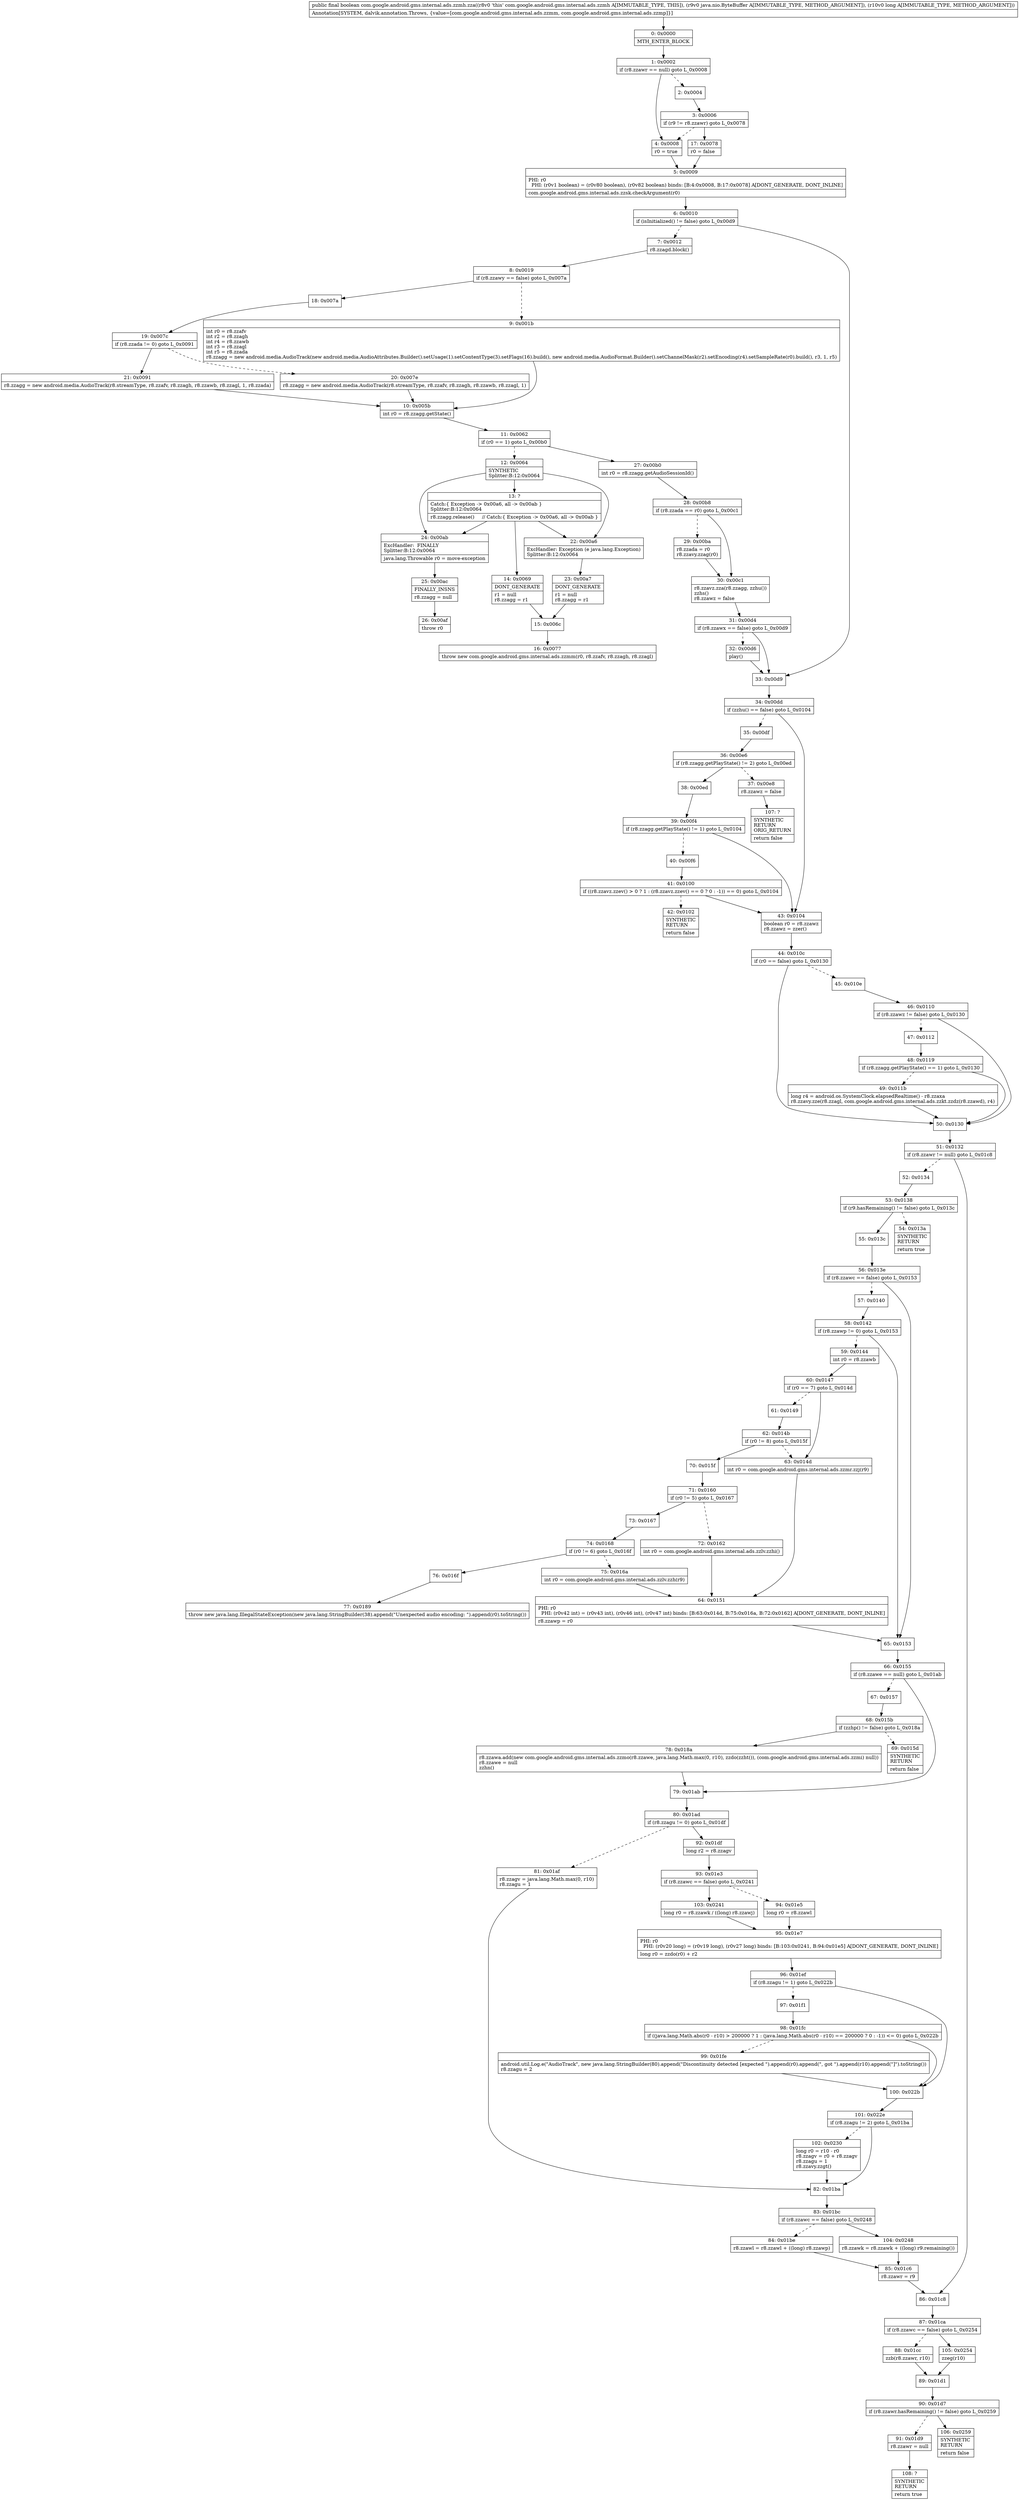 digraph "CFG forcom.google.android.gms.internal.ads.zzmh.zza(Ljava\/nio\/ByteBuffer;J)Z" {
Node_0 [shape=record,label="{0\:\ 0x0000|MTH_ENTER_BLOCK\l}"];
Node_1 [shape=record,label="{1\:\ 0x0002|if (r8.zzawr == null) goto L_0x0008\l}"];
Node_2 [shape=record,label="{2\:\ 0x0004}"];
Node_3 [shape=record,label="{3\:\ 0x0006|if (r9 != r8.zzawr) goto L_0x0078\l}"];
Node_4 [shape=record,label="{4\:\ 0x0008|r0 = true\l}"];
Node_5 [shape=record,label="{5\:\ 0x0009|PHI: r0 \l  PHI: (r0v1 boolean) = (r0v80 boolean), (r0v82 boolean) binds: [B:4:0x0008, B:17:0x0078] A[DONT_GENERATE, DONT_INLINE]\l|com.google.android.gms.internal.ads.zzsk.checkArgument(r0)\l}"];
Node_6 [shape=record,label="{6\:\ 0x0010|if (isInitialized() != false) goto L_0x00d9\l}"];
Node_7 [shape=record,label="{7\:\ 0x0012|r8.zzagd.block()\l}"];
Node_8 [shape=record,label="{8\:\ 0x0019|if (r8.zzawy == false) goto L_0x007a\l}"];
Node_9 [shape=record,label="{9\:\ 0x001b|int r0 = r8.zzafv\lint r2 = r8.zzagh\lint r4 = r8.zzawb\lint r3 = r8.zzagl\lint r5 = r8.zzada\lr8.zzagg = new android.media.AudioTrack(new android.media.AudioAttributes.Builder().setUsage(1).setContentType(3).setFlags(16).build(), new android.media.AudioFormat.Builder().setChannelMask(r2).setEncoding(r4).setSampleRate(r0).build(), r3, 1, r5)\l}"];
Node_10 [shape=record,label="{10\:\ 0x005b|int r0 = r8.zzagg.getState()\l}"];
Node_11 [shape=record,label="{11\:\ 0x0062|if (r0 == 1) goto L_0x00b0\l}"];
Node_12 [shape=record,label="{12\:\ 0x0064|SYNTHETIC\lSplitter:B:12:0x0064\l}"];
Node_13 [shape=record,label="{13\:\ ?|Catch:\{ Exception \-\> 0x00a6, all \-\> 0x00ab \}\lSplitter:B:12:0x0064\l|r8.zzagg.release()     \/\/ Catch:\{ Exception \-\> 0x00a6, all \-\> 0x00ab \}\l}"];
Node_14 [shape=record,label="{14\:\ 0x0069|DONT_GENERATE\l|r1 = null\lr8.zzagg = r1\l}"];
Node_15 [shape=record,label="{15\:\ 0x006c}"];
Node_16 [shape=record,label="{16\:\ 0x0077|throw new com.google.android.gms.internal.ads.zzmm(r0, r8.zzafv, r8.zzagh, r8.zzagl)\l}"];
Node_17 [shape=record,label="{17\:\ 0x0078|r0 = false\l}"];
Node_18 [shape=record,label="{18\:\ 0x007a}"];
Node_19 [shape=record,label="{19\:\ 0x007c|if (r8.zzada != 0) goto L_0x0091\l}"];
Node_20 [shape=record,label="{20\:\ 0x007e|r8.zzagg = new android.media.AudioTrack(r8.streamType, r8.zzafv, r8.zzagh, r8.zzawb, r8.zzagl, 1)\l}"];
Node_21 [shape=record,label="{21\:\ 0x0091|r8.zzagg = new android.media.AudioTrack(r8.streamType, r8.zzafv, r8.zzagh, r8.zzawb, r8.zzagl, 1, r8.zzada)\l}"];
Node_22 [shape=record,label="{22\:\ 0x00a6|ExcHandler: Exception (e java.lang.Exception)\lSplitter:B:12:0x0064\l}"];
Node_23 [shape=record,label="{23\:\ 0x00a7|DONT_GENERATE\l|r1 = null\lr8.zzagg = r1\l}"];
Node_24 [shape=record,label="{24\:\ 0x00ab|ExcHandler:  FINALLY\lSplitter:B:12:0x0064\l|java.lang.Throwable r0 = move\-exception\l}"];
Node_25 [shape=record,label="{25\:\ 0x00ac|FINALLY_INSNS\l|r8.zzagg = null\l}"];
Node_26 [shape=record,label="{26\:\ 0x00af|throw r0\l}"];
Node_27 [shape=record,label="{27\:\ 0x00b0|int r0 = r8.zzagg.getAudioSessionId()\l}"];
Node_28 [shape=record,label="{28\:\ 0x00b8|if (r8.zzada == r0) goto L_0x00c1\l}"];
Node_29 [shape=record,label="{29\:\ 0x00ba|r8.zzada = r0\lr8.zzavy.zzag(r0)\l}"];
Node_30 [shape=record,label="{30\:\ 0x00c1|r8.zzavz.zza(r8.zzagg, zzhu())\lzzhs()\lr8.zzawz = false\l}"];
Node_31 [shape=record,label="{31\:\ 0x00d4|if (r8.zzawx == false) goto L_0x00d9\l}"];
Node_32 [shape=record,label="{32\:\ 0x00d6|play()\l}"];
Node_33 [shape=record,label="{33\:\ 0x00d9}"];
Node_34 [shape=record,label="{34\:\ 0x00dd|if (zzhu() == false) goto L_0x0104\l}"];
Node_35 [shape=record,label="{35\:\ 0x00df}"];
Node_36 [shape=record,label="{36\:\ 0x00e6|if (r8.zzagg.getPlayState() != 2) goto L_0x00ed\l}"];
Node_37 [shape=record,label="{37\:\ 0x00e8|r8.zzawz = false\l}"];
Node_38 [shape=record,label="{38\:\ 0x00ed}"];
Node_39 [shape=record,label="{39\:\ 0x00f4|if (r8.zzagg.getPlayState() != 1) goto L_0x0104\l}"];
Node_40 [shape=record,label="{40\:\ 0x00f6}"];
Node_41 [shape=record,label="{41\:\ 0x0100|if ((r8.zzavz.zzev() \> 0 ? 1 : (r8.zzavz.zzev() == 0 ? 0 : \-1)) == 0) goto L_0x0104\l}"];
Node_42 [shape=record,label="{42\:\ 0x0102|SYNTHETIC\lRETURN\l|return false\l}"];
Node_43 [shape=record,label="{43\:\ 0x0104|boolean r0 = r8.zzawz\lr8.zzawz = zzer()\l}"];
Node_44 [shape=record,label="{44\:\ 0x010c|if (r0 == false) goto L_0x0130\l}"];
Node_45 [shape=record,label="{45\:\ 0x010e}"];
Node_46 [shape=record,label="{46\:\ 0x0110|if (r8.zzawz != false) goto L_0x0130\l}"];
Node_47 [shape=record,label="{47\:\ 0x0112}"];
Node_48 [shape=record,label="{48\:\ 0x0119|if (r8.zzagg.getPlayState() == 1) goto L_0x0130\l}"];
Node_49 [shape=record,label="{49\:\ 0x011b|long r4 = android.os.SystemClock.elapsedRealtime() \- r8.zzaxa\lr8.zzavy.zze(r8.zzagl, com.google.android.gms.internal.ads.zzkt.zzdz(r8.zzawd), r4)\l}"];
Node_50 [shape=record,label="{50\:\ 0x0130}"];
Node_51 [shape=record,label="{51\:\ 0x0132|if (r8.zzawr != null) goto L_0x01c8\l}"];
Node_52 [shape=record,label="{52\:\ 0x0134}"];
Node_53 [shape=record,label="{53\:\ 0x0138|if (r9.hasRemaining() != false) goto L_0x013c\l}"];
Node_54 [shape=record,label="{54\:\ 0x013a|SYNTHETIC\lRETURN\l|return true\l}"];
Node_55 [shape=record,label="{55\:\ 0x013c}"];
Node_56 [shape=record,label="{56\:\ 0x013e|if (r8.zzawc == false) goto L_0x0153\l}"];
Node_57 [shape=record,label="{57\:\ 0x0140}"];
Node_58 [shape=record,label="{58\:\ 0x0142|if (r8.zzawp != 0) goto L_0x0153\l}"];
Node_59 [shape=record,label="{59\:\ 0x0144|int r0 = r8.zzawb\l}"];
Node_60 [shape=record,label="{60\:\ 0x0147|if (r0 == 7) goto L_0x014d\l}"];
Node_61 [shape=record,label="{61\:\ 0x0149}"];
Node_62 [shape=record,label="{62\:\ 0x014b|if (r0 != 8) goto L_0x015f\l}"];
Node_63 [shape=record,label="{63\:\ 0x014d|int r0 = com.google.android.gms.internal.ads.zzmr.zzj(r9)\l}"];
Node_64 [shape=record,label="{64\:\ 0x0151|PHI: r0 \l  PHI: (r0v42 int) = (r0v43 int), (r0v46 int), (r0v47 int) binds: [B:63:0x014d, B:75:0x016a, B:72:0x0162] A[DONT_GENERATE, DONT_INLINE]\l|r8.zzawp = r0\l}"];
Node_65 [shape=record,label="{65\:\ 0x0153}"];
Node_66 [shape=record,label="{66\:\ 0x0155|if (r8.zzawe == null) goto L_0x01ab\l}"];
Node_67 [shape=record,label="{67\:\ 0x0157}"];
Node_68 [shape=record,label="{68\:\ 0x015b|if (zzhp() != false) goto L_0x018a\l}"];
Node_69 [shape=record,label="{69\:\ 0x015d|SYNTHETIC\lRETURN\l|return false\l}"];
Node_70 [shape=record,label="{70\:\ 0x015f}"];
Node_71 [shape=record,label="{71\:\ 0x0160|if (r0 != 5) goto L_0x0167\l}"];
Node_72 [shape=record,label="{72\:\ 0x0162|int r0 = com.google.android.gms.internal.ads.zzlv.zzhi()\l}"];
Node_73 [shape=record,label="{73\:\ 0x0167}"];
Node_74 [shape=record,label="{74\:\ 0x0168|if (r0 != 6) goto L_0x016f\l}"];
Node_75 [shape=record,label="{75\:\ 0x016a|int r0 = com.google.android.gms.internal.ads.zzlv.zzh(r9)\l}"];
Node_76 [shape=record,label="{76\:\ 0x016f}"];
Node_77 [shape=record,label="{77\:\ 0x0189|throw new java.lang.IllegalStateException(new java.lang.StringBuilder(38).append(\"Unexpected audio encoding: \").append(r0).toString())\l}"];
Node_78 [shape=record,label="{78\:\ 0x018a|r8.zzawa.add(new com.google.android.gms.internal.ads.zzmo(r8.zzawe, java.lang.Math.max(0, r10), zzdo(zzht()), (com.google.android.gms.internal.ads.zzmi) null))\lr8.zzawe = null\lzzhn()\l}"];
Node_79 [shape=record,label="{79\:\ 0x01ab}"];
Node_80 [shape=record,label="{80\:\ 0x01ad|if (r8.zzagu != 0) goto L_0x01df\l}"];
Node_81 [shape=record,label="{81\:\ 0x01af|r8.zzagv = java.lang.Math.max(0, r10)\lr8.zzagu = 1\l}"];
Node_82 [shape=record,label="{82\:\ 0x01ba}"];
Node_83 [shape=record,label="{83\:\ 0x01bc|if (r8.zzawc == false) goto L_0x0248\l}"];
Node_84 [shape=record,label="{84\:\ 0x01be|r8.zzawl = r8.zzawl + ((long) r8.zzawp)\l}"];
Node_85 [shape=record,label="{85\:\ 0x01c6|r8.zzawr = r9\l}"];
Node_86 [shape=record,label="{86\:\ 0x01c8}"];
Node_87 [shape=record,label="{87\:\ 0x01ca|if (r8.zzawc == false) goto L_0x0254\l}"];
Node_88 [shape=record,label="{88\:\ 0x01cc|zzb(r8.zzawr, r10)\l}"];
Node_89 [shape=record,label="{89\:\ 0x01d1}"];
Node_90 [shape=record,label="{90\:\ 0x01d7|if (r8.zzawr.hasRemaining() != false) goto L_0x0259\l}"];
Node_91 [shape=record,label="{91\:\ 0x01d9|r8.zzawr = null\l}"];
Node_92 [shape=record,label="{92\:\ 0x01df|long r2 = r8.zzagv\l}"];
Node_93 [shape=record,label="{93\:\ 0x01e3|if (r8.zzawc == false) goto L_0x0241\l}"];
Node_94 [shape=record,label="{94\:\ 0x01e5|long r0 = r8.zzawl\l}"];
Node_95 [shape=record,label="{95\:\ 0x01e7|PHI: r0 \l  PHI: (r0v20 long) = (r0v19 long), (r0v27 long) binds: [B:103:0x0241, B:94:0x01e5] A[DONT_GENERATE, DONT_INLINE]\l|long r0 = zzdo(r0) + r2\l}"];
Node_96 [shape=record,label="{96\:\ 0x01ef|if (r8.zzagu != 1) goto L_0x022b\l}"];
Node_97 [shape=record,label="{97\:\ 0x01f1}"];
Node_98 [shape=record,label="{98\:\ 0x01fc|if ((java.lang.Math.abs(r0 \- r10) \> 200000 ? 1 : (java.lang.Math.abs(r0 \- r10) == 200000 ? 0 : \-1)) \<= 0) goto L_0x022b\l}"];
Node_99 [shape=record,label="{99\:\ 0x01fe|android.util.Log.e(\"AudioTrack\", new java.lang.StringBuilder(80).append(\"Discontinuity detected [expected \").append(r0).append(\", got \").append(r10).append(\"]\").toString())\lr8.zzagu = 2\l}"];
Node_100 [shape=record,label="{100\:\ 0x022b}"];
Node_101 [shape=record,label="{101\:\ 0x022e|if (r8.zzagu != 2) goto L_0x01ba\l}"];
Node_102 [shape=record,label="{102\:\ 0x0230|long r0 = r10 \- r0\lr8.zzagv = r0 + r8.zzagv\lr8.zzagu = 1\lr8.zzavy.zzgt()\l}"];
Node_103 [shape=record,label="{103\:\ 0x0241|long r0 = r8.zzawk \/ ((long) r8.zzawj)\l}"];
Node_104 [shape=record,label="{104\:\ 0x0248|r8.zzawk = r8.zzawk + ((long) r9.remaining())\l}"];
Node_105 [shape=record,label="{105\:\ 0x0254|zzeg(r10)\l}"];
Node_106 [shape=record,label="{106\:\ 0x0259|SYNTHETIC\lRETURN\l|return false\l}"];
Node_107 [shape=record,label="{107\:\ ?|SYNTHETIC\lRETURN\lORIG_RETURN\l|return false\l}"];
Node_108 [shape=record,label="{108\:\ ?|SYNTHETIC\lRETURN\l|return true\l}"];
MethodNode[shape=record,label="{public final boolean com.google.android.gms.internal.ads.zzmh.zza((r8v0 'this' com.google.android.gms.internal.ads.zzmh A[IMMUTABLE_TYPE, THIS]), (r9v0 java.nio.ByteBuffer A[IMMUTABLE_TYPE, METHOD_ARGUMENT]), (r10v0 long A[IMMUTABLE_TYPE, METHOD_ARGUMENT]))  | Annotation[SYSTEM, dalvik.annotation.Throws, \{value=[com.google.android.gms.internal.ads.zzmm, com.google.android.gms.internal.ads.zzmp]\}]\l}"];
MethodNode -> Node_0;
Node_0 -> Node_1;
Node_1 -> Node_2[style=dashed];
Node_1 -> Node_4;
Node_2 -> Node_3;
Node_3 -> Node_4[style=dashed];
Node_3 -> Node_17;
Node_4 -> Node_5;
Node_5 -> Node_6;
Node_6 -> Node_7[style=dashed];
Node_6 -> Node_33;
Node_7 -> Node_8;
Node_8 -> Node_9[style=dashed];
Node_8 -> Node_18;
Node_9 -> Node_10;
Node_10 -> Node_11;
Node_11 -> Node_12[style=dashed];
Node_11 -> Node_27;
Node_12 -> Node_13;
Node_12 -> Node_22;
Node_12 -> Node_24;
Node_13 -> Node_14;
Node_13 -> Node_22;
Node_13 -> Node_24;
Node_14 -> Node_15;
Node_15 -> Node_16;
Node_17 -> Node_5;
Node_18 -> Node_19;
Node_19 -> Node_20[style=dashed];
Node_19 -> Node_21;
Node_20 -> Node_10;
Node_21 -> Node_10;
Node_22 -> Node_23;
Node_23 -> Node_15;
Node_24 -> Node_25;
Node_25 -> Node_26;
Node_27 -> Node_28;
Node_28 -> Node_29[style=dashed];
Node_28 -> Node_30;
Node_29 -> Node_30;
Node_30 -> Node_31;
Node_31 -> Node_32[style=dashed];
Node_31 -> Node_33;
Node_32 -> Node_33;
Node_33 -> Node_34;
Node_34 -> Node_35[style=dashed];
Node_34 -> Node_43;
Node_35 -> Node_36;
Node_36 -> Node_37[style=dashed];
Node_36 -> Node_38;
Node_37 -> Node_107;
Node_38 -> Node_39;
Node_39 -> Node_40[style=dashed];
Node_39 -> Node_43;
Node_40 -> Node_41;
Node_41 -> Node_42[style=dashed];
Node_41 -> Node_43;
Node_43 -> Node_44;
Node_44 -> Node_45[style=dashed];
Node_44 -> Node_50;
Node_45 -> Node_46;
Node_46 -> Node_47[style=dashed];
Node_46 -> Node_50;
Node_47 -> Node_48;
Node_48 -> Node_49[style=dashed];
Node_48 -> Node_50;
Node_49 -> Node_50;
Node_50 -> Node_51;
Node_51 -> Node_52[style=dashed];
Node_51 -> Node_86;
Node_52 -> Node_53;
Node_53 -> Node_54[style=dashed];
Node_53 -> Node_55;
Node_55 -> Node_56;
Node_56 -> Node_57[style=dashed];
Node_56 -> Node_65;
Node_57 -> Node_58;
Node_58 -> Node_59[style=dashed];
Node_58 -> Node_65;
Node_59 -> Node_60;
Node_60 -> Node_61[style=dashed];
Node_60 -> Node_63;
Node_61 -> Node_62;
Node_62 -> Node_63[style=dashed];
Node_62 -> Node_70;
Node_63 -> Node_64;
Node_64 -> Node_65;
Node_65 -> Node_66;
Node_66 -> Node_67[style=dashed];
Node_66 -> Node_79;
Node_67 -> Node_68;
Node_68 -> Node_69[style=dashed];
Node_68 -> Node_78;
Node_70 -> Node_71;
Node_71 -> Node_72[style=dashed];
Node_71 -> Node_73;
Node_72 -> Node_64;
Node_73 -> Node_74;
Node_74 -> Node_75[style=dashed];
Node_74 -> Node_76;
Node_75 -> Node_64;
Node_76 -> Node_77;
Node_78 -> Node_79;
Node_79 -> Node_80;
Node_80 -> Node_81[style=dashed];
Node_80 -> Node_92;
Node_81 -> Node_82;
Node_82 -> Node_83;
Node_83 -> Node_84[style=dashed];
Node_83 -> Node_104;
Node_84 -> Node_85;
Node_85 -> Node_86;
Node_86 -> Node_87;
Node_87 -> Node_88[style=dashed];
Node_87 -> Node_105;
Node_88 -> Node_89;
Node_89 -> Node_90;
Node_90 -> Node_91[style=dashed];
Node_90 -> Node_106;
Node_91 -> Node_108;
Node_92 -> Node_93;
Node_93 -> Node_94[style=dashed];
Node_93 -> Node_103;
Node_94 -> Node_95;
Node_95 -> Node_96;
Node_96 -> Node_97[style=dashed];
Node_96 -> Node_100;
Node_97 -> Node_98;
Node_98 -> Node_99[style=dashed];
Node_98 -> Node_100;
Node_99 -> Node_100;
Node_100 -> Node_101;
Node_101 -> Node_82;
Node_101 -> Node_102[style=dashed];
Node_102 -> Node_82;
Node_103 -> Node_95;
Node_104 -> Node_85;
Node_105 -> Node_89;
}

